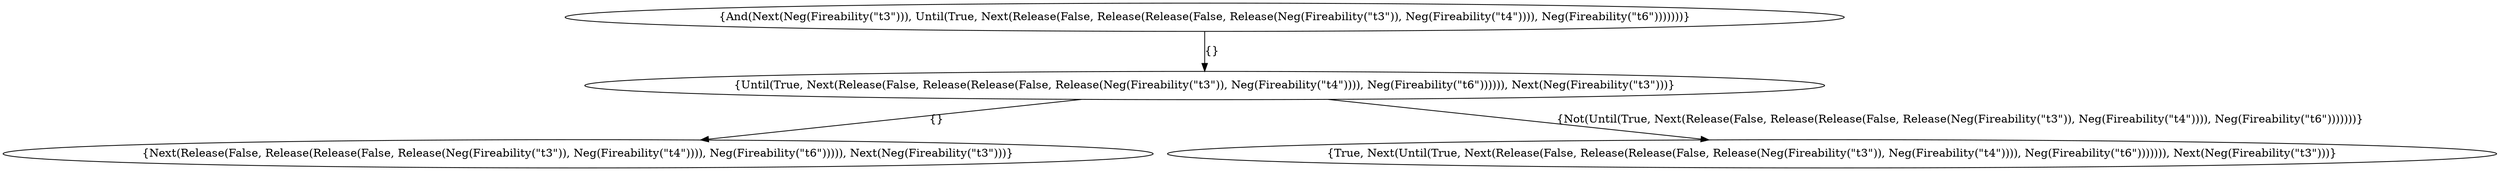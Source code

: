 digraph {
    0 [ label = "{And(Next(Neg(Fireability(\"t3\"))), Until(True, Next(Release(False, Release(Release(False, Release(Neg(Fireability(\"t3\")), Neg(Fireability(\"t4\")))), Neg(Fireability(\"t6\")))))))}" ]
    1 [ label = "{Until(True, Next(Release(False, Release(Release(False, Release(Neg(Fireability(\"t3\")), Neg(Fireability(\"t4\")))), Neg(Fireability(\"t6\")))))), Next(Neg(Fireability(\"t3\")))}" ]
    2 [ label = "{Next(Release(False, Release(Release(False, Release(Neg(Fireability(\"t3\")), Neg(Fireability(\"t4\")))), Neg(Fireability(\"t6\"))))), Next(Neg(Fireability(\"t3\")))}" ]
    3 [ label = "{True, Next(Until(True, Next(Release(False, Release(Release(False, Release(Neg(Fireability(\"t3\")), Neg(Fireability(\"t4\")))), Neg(Fireability(\"t6\"))))))), Next(Neg(Fireability(\"t3\")))}" ]
    0 -> 1 [ label = "{}" ]
    1 -> 2 [ label = "{}" ]
    1 -> 3 [ label = "{Not(Until(True, Next(Release(False, Release(Release(False, Release(Neg(Fireability(\"t3\")), Neg(Fireability(\"t4\")))), Neg(Fireability(\"t6\")))))))}" ]
}
